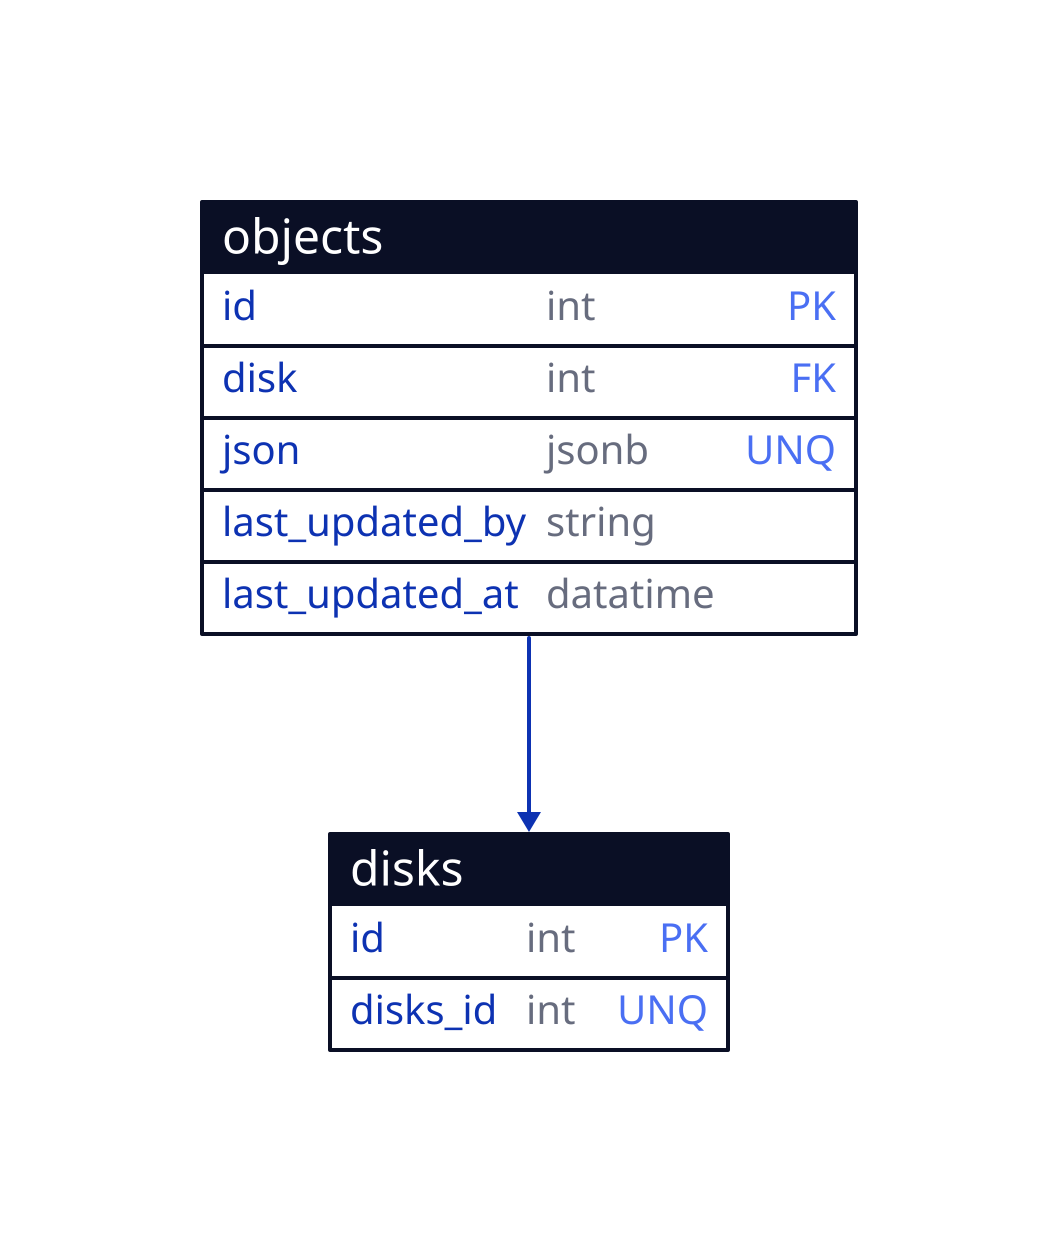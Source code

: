 objects -> disks

objects {
    shape: sql_table
    id: int {constraint: PK}
    disk: int {constraint: FK}
    json: jsonb {constraint: UNQ}
    last_updated_by: string
    last_updated_at: datatime
}

disks {
    shape: sql_table
    id: int {constraint: primary_key}
    disks_id: int {constraint: unique}
}